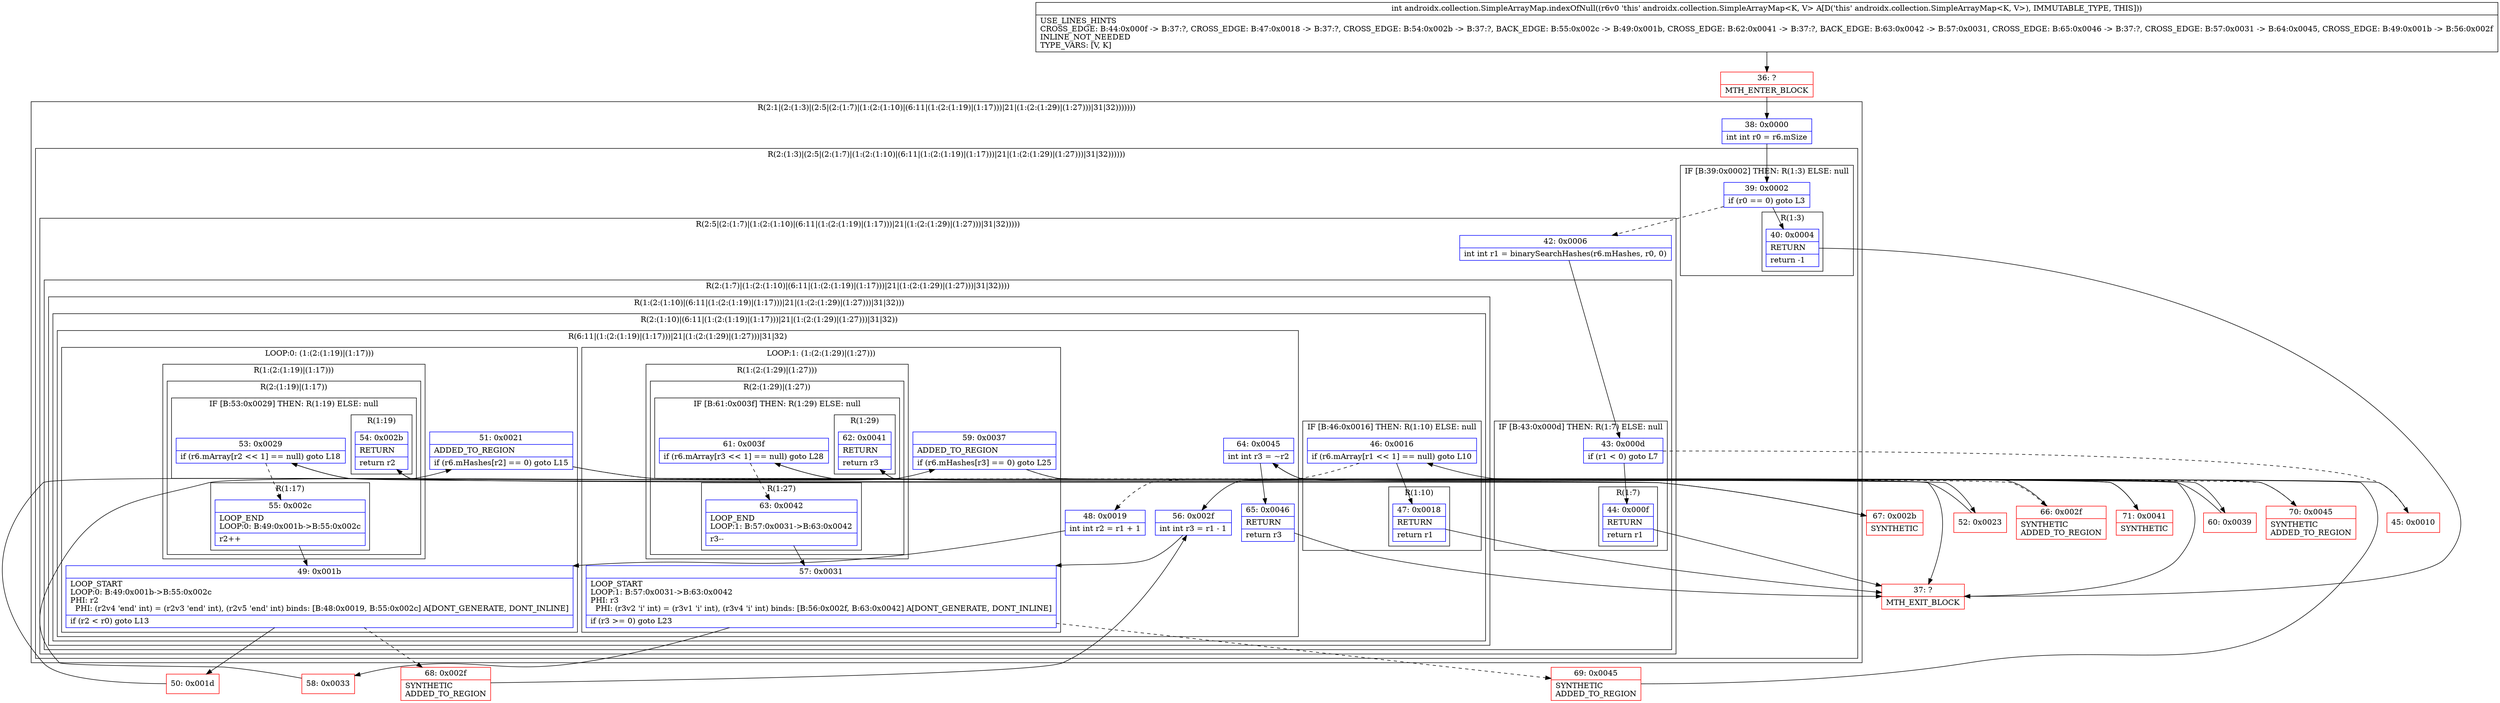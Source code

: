 digraph "CFG forandroidx.collection.SimpleArrayMap.indexOfNull()I" {
subgraph cluster_Region_1502676000 {
label = "R(2:1|(2:(1:3)|(2:5|(2:(1:7)|(1:(2:(1:10)|(6:11|(1:(2:(1:19)|(1:17)))|21|(1:(2:(1:29)|(1:27)))|31|32)))))))";
node [shape=record,color=blue];
Node_38 [shape=record,label="{38\:\ 0x0000|int int r0 = r6.mSize\l}"];
subgraph cluster_Region_1216124358 {
label = "R(2:(1:3)|(2:5|(2:(1:7)|(1:(2:(1:10)|(6:11|(1:(2:(1:19)|(1:17)))|21|(1:(2:(1:29)|(1:27)))|31|32))))))";
node [shape=record,color=blue];
subgraph cluster_IfRegion_192851465 {
label = "IF [B:39:0x0002] THEN: R(1:3) ELSE: null";
node [shape=record,color=blue];
Node_39 [shape=record,label="{39\:\ 0x0002|if (r0 == 0) goto L3\l}"];
subgraph cluster_Region_947961702 {
label = "R(1:3)";
node [shape=record,color=blue];
Node_40 [shape=record,label="{40\:\ 0x0004|RETURN\l|return \-1\l}"];
}
}
subgraph cluster_Region_1067606399 {
label = "R(2:5|(2:(1:7)|(1:(2:(1:10)|(6:11|(1:(2:(1:19)|(1:17)))|21|(1:(2:(1:29)|(1:27)))|31|32)))))";
node [shape=record,color=blue];
Node_42 [shape=record,label="{42\:\ 0x0006|int int r1 = binarySearchHashes(r6.mHashes, r0, 0)\l}"];
subgraph cluster_Region_92909289 {
label = "R(2:(1:7)|(1:(2:(1:10)|(6:11|(1:(2:(1:19)|(1:17)))|21|(1:(2:(1:29)|(1:27)))|31|32))))";
node [shape=record,color=blue];
subgraph cluster_IfRegion_2128833527 {
label = "IF [B:43:0x000d] THEN: R(1:7) ELSE: null";
node [shape=record,color=blue];
Node_43 [shape=record,label="{43\:\ 0x000d|if (r1 \< 0) goto L7\l}"];
subgraph cluster_Region_9673924 {
label = "R(1:7)";
node [shape=record,color=blue];
Node_44 [shape=record,label="{44\:\ 0x000f|RETURN\l|return r1\l}"];
}
}
subgraph cluster_Region_1981650508 {
label = "R(1:(2:(1:10)|(6:11|(1:(2:(1:19)|(1:17)))|21|(1:(2:(1:29)|(1:27)))|31|32)))";
node [shape=record,color=blue];
subgraph cluster_Region_1524887532 {
label = "R(2:(1:10)|(6:11|(1:(2:(1:19)|(1:17)))|21|(1:(2:(1:29)|(1:27)))|31|32))";
node [shape=record,color=blue];
subgraph cluster_IfRegion_739687472 {
label = "IF [B:46:0x0016] THEN: R(1:10) ELSE: null";
node [shape=record,color=blue];
Node_46 [shape=record,label="{46\:\ 0x0016|if (r6.mArray[r1 \<\< 1] == null) goto L10\l}"];
subgraph cluster_Region_360462419 {
label = "R(1:10)";
node [shape=record,color=blue];
Node_47 [shape=record,label="{47\:\ 0x0018|RETURN\l|return r1\l}"];
}
}
subgraph cluster_Region_1881490904 {
label = "R(6:11|(1:(2:(1:19)|(1:17)))|21|(1:(2:(1:29)|(1:27)))|31|32)";
node [shape=record,color=blue];
Node_48 [shape=record,label="{48\:\ 0x0019|int int r2 = r1 + 1\l}"];
subgraph cluster_LoopRegion_797104675 {
label = "LOOP:0: (1:(2:(1:19)|(1:17)))";
node [shape=record,color=blue];
Node_49 [shape=record,label="{49\:\ 0x001b|LOOP_START\lLOOP:0: B:49:0x001b\-\>B:55:0x002c\lPHI: r2 \l  PHI: (r2v4 'end' int) = (r2v3 'end' int), (r2v5 'end' int) binds: [B:48:0x0019, B:55:0x002c] A[DONT_GENERATE, DONT_INLINE]\l|if (r2 \< r0) goto L13\l}"];
Node_51 [shape=record,label="{51\:\ 0x0021|ADDED_TO_REGION\l|if (r6.mHashes[r2] == 0) goto L15\l}"];
subgraph cluster_Region_1730482265 {
label = "R(1:(2:(1:19)|(1:17)))";
node [shape=record,color=blue];
subgraph cluster_Region_789779634 {
label = "R(2:(1:19)|(1:17))";
node [shape=record,color=blue];
subgraph cluster_IfRegion_23614566 {
label = "IF [B:53:0x0029] THEN: R(1:19) ELSE: null";
node [shape=record,color=blue];
Node_53 [shape=record,label="{53\:\ 0x0029|if (r6.mArray[r2 \<\< 1] == null) goto L18\l}"];
subgraph cluster_Region_1530518038 {
label = "R(1:19)";
node [shape=record,color=blue];
Node_54 [shape=record,label="{54\:\ 0x002b|RETURN\l|return r2\l}"];
}
}
subgraph cluster_Region_1973568545 {
label = "R(1:17)";
node [shape=record,color=blue];
Node_55 [shape=record,label="{55\:\ 0x002c|LOOP_END\lLOOP:0: B:49:0x001b\-\>B:55:0x002c\l|r2++\l}"];
}
}
}
}
Node_56 [shape=record,label="{56\:\ 0x002f|int int r3 = r1 \- 1\l}"];
subgraph cluster_LoopRegion_1816953508 {
label = "LOOP:1: (1:(2:(1:29)|(1:27)))";
node [shape=record,color=blue];
Node_57 [shape=record,label="{57\:\ 0x0031|LOOP_START\lLOOP:1: B:57:0x0031\-\>B:63:0x0042\lPHI: r3 \l  PHI: (r3v2 'i' int) = (r3v1 'i' int), (r3v4 'i' int) binds: [B:56:0x002f, B:63:0x0042] A[DONT_GENERATE, DONT_INLINE]\l|if (r3 \>= 0) goto L23\l}"];
Node_59 [shape=record,label="{59\:\ 0x0037|ADDED_TO_REGION\l|if (r6.mHashes[r3] == 0) goto L25\l}"];
subgraph cluster_Region_891701482 {
label = "R(1:(2:(1:29)|(1:27)))";
node [shape=record,color=blue];
subgraph cluster_Region_1895779629 {
label = "R(2:(1:29)|(1:27))";
node [shape=record,color=blue];
subgraph cluster_IfRegion_881651575 {
label = "IF [B:61:0x003f] THEN: R(1:29) ELSE: null";
node [shape=record,color=blue];
Node_61 [shape=record,label="{61\:\ 0x003f|if (r6.mArray[r3 \<\< 1] == null) goto L28\l}"];
subgraph cluster_Region_1996768996 {
label = "R(1:29)";
node [shape=record,color=blue];
Node_62 [shape=record,label="{62\:\ 0x0041|RETURN\l|return r3\l}"];
}
}
subgraph cluster_Region_1399335543 {
label = "R(1:27)";
node [shape=record,color=blue];
Node_63 [shape=record,label="{63\:\ 0x0042|LOOP_END\lLOOP:1: B:57:0x0031\-\>B:63:0x0042\l|r3\-\-\l}"];
}
}
}
}
Node_64 [shape=record,label="{64\:\ 0x0045|int int r3 = ~r2\l}"];
Node_65 [shape=record,label="{65\:\ 0x0046|RETURN\l|return r3\l}"];
}
}
}
}
}
}
}
Node_36 [shape=record,color=red,label="{36\:\ ?|MTH_ENTER_BLOCK\l}"];
Node_37 [shape=record,color=red,label="{37\:\ ?|MTH_EXIT_BLOCK\l}"];
Node_45 [shape=record,color=red,label="{45\:\ 0x0010}"];
Node_50 [shape=record,color=red,label="{50\:\ 0x001d}"];
Node_52 [shape=record,color=red,label="{52\:\ 0x0023}"];
Node_67 [shape=record,color=red,label="{67\:\ 0x002b|SYNTHETIC\l}"];
Node_66 [shape=record,color=red,label="{66\:\ 0x002f|SYNTHETIC\lADDED_TO_REGION\l}"];
Node_58 [shape=record,color=red,label="{58\:\ 0x0033}"];
Node_60 [shape=record,color=red,label="{60\:\ 0x0039}"];
Node_71 [shape=record,color=red,label="{71\:\ 0x0041|SYNTHETIC\l}"];
Node_70 [shape=record,color=red,label="{70\:\ 0x0045|SYNTHETIC\lADDED_TO_REGION\l}"];
Node_69 [shape=record,color=red,label="{69\:\ 0x0045|SYNTHETIC\lADDED_TO_REGION\l}"];
Node_68 [shape=record,color=red,label="{68\:\ 0x002f|SYNTHETIC\lADDED_TO_REGION\l}"];
MethodNode[shape=record,label="{int androidx.collection.SimpleArrayMap.indexOfNull((r6v0 'this' androidx.collection.SimpleArrayMap\<K, V\> A[D('this' androidx.collection.SimpleArrayMap\<K, V\>), IMMUTABLE_TYPE, THIS]))  | USE_LINES_HINTS\lCROSS_EDGE: B:44:0x000f \-\> B:37:?, CROSS_EDGE: B:47:0x0018 \-\> B:37:?, CROSS_EDGE: B:54:0x002b \-\> B:37:?, BACK_EDGE: B:55:0x002c \-\> B:49:0x001b, CROSS_EDGE: B:62:0x0041 \-\> B:37:?, BACK_EDGE: B:63:0x0042 \-\> B:57:0x0031, CROSS_EDGE: B:65:0x0046 \-\> B:37:?, CROSS_EDGE: B:57:0x0031 \-\> B:64:0x0045, CROSS_EDGE: B:49:0x001b \-\> B:56:0x002f\lINLINE_NOT_NEEDED\lTYPE_VARS: [V, K]\l}"];
MethodNode -> Node_36;Node_38 -> Node_39;
Node_39 -> Node_40;
Node_39 -> Node_42[style=dashed];
Node_40 -> Node_37;
Node_42 -> Node_43;
Node_43 -> Node_44;
Node_43 -> Node_45[style=dashed];
Node_44 -> Node_37;
Node_46 -> Node_47;
Node_46 -> Node_48[style=dashed];
Node_47 -> Node_37;
Node_48 -> Node_49;
Node_49 -> Node_50;
Node_49 -> Node_68[style=dashed];
Node_51 -> Node_52;
Node_51 -> Node_66[style=dashed];
Node_53 -> Node_55[style=dashed];
Node_53 -> Node_67;
Node_54 -> Node_37;
Node_55 -> Node_49;
Node_56 -> Node_57;
Node_57 -> Node_58;
Node_57 -> Node_69[style=dashed];
Node_59 -> Node_60;
Node_59 -> Node_70[style=dashed];
Node_61 -> Node_63[style=dashed];
Node_61 -> Node_71;
Node_62 -> Node_37;
Node_63 -> Node_57;
Node_64 -> Node_65;
Node_65 -> Node_37;
Node_36 -> Node_38;
Node_45 -> Node_46;
Node_50 -> Node_51;
Node_52 -> Node_53;
Node_67 -> Node_54;
Node_66 -> Node_56;
Node_58 -> Node_59;
Node_60 -> Node_61;
Node_71 -> Node_62;
Node_70 -> Node_64;
Node_69 -> Node_64;
Node_68 -> Node_56;
}

